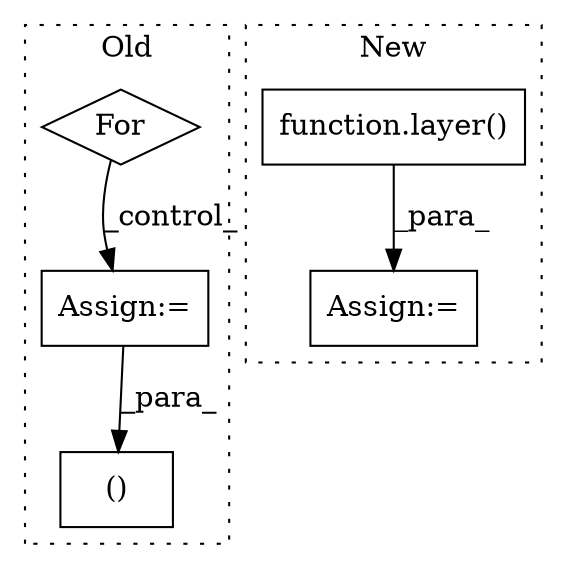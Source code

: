 digraph G {
subgraph cluster0 {
1 [label="For" a="107" s="9747,9768" l="4,14" shape="diamond"];
3 [label="Assign:=" a="68" s="9891" l="3" shape="box"];
5 [label="()" a="54" s="10027" l="13" shape="box"];
label = "Old";
style="dotted";
}
subgraph cluster1 {
2 [label="function.layer()" a="75" s="8630,8650" l="6,1" shape="box"];
4 [label="Assign:=" a="68" s="8627" l="3" shape="box"];
label = "New";
style="dotted";
}
1 -> 3 [label="_control_"];
2 -> 4 [label="_para_"];
3 -> 5 [label="_para_"];
}
